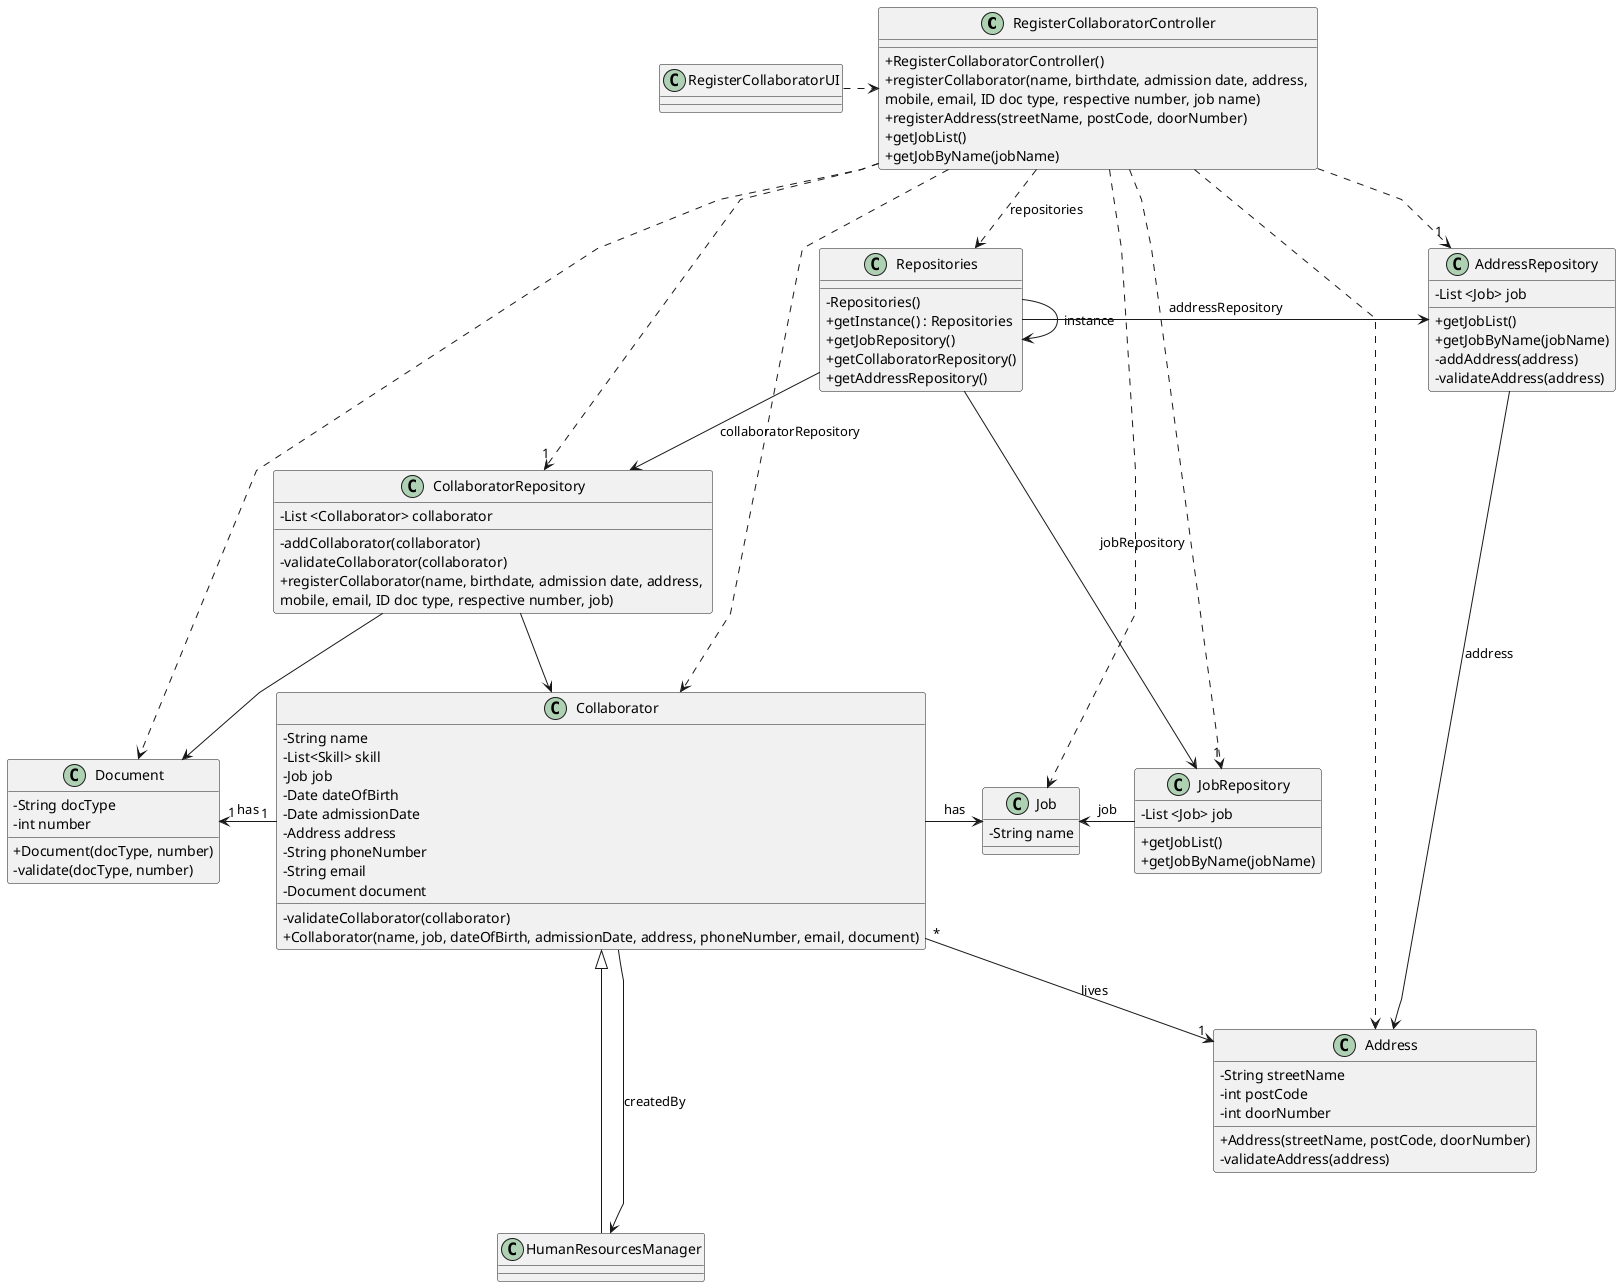 @startuml
'skinparam monochrome true
skinparam packageStyle rectangle
skinparam shadowing false
skinparam linetype polyline
'skinparam linetype orto

skinparam classAttributeIconSize 0

'left to right direction


class RegisterCollaboratorController {

    + RegisterCollaboratorController()
    + registerCollaborator(name, birthdate, admission date, address, \nmobile, email, ID doc type, respective number, job name)
    + registerAddress(streetName, postCode, doorNumber)
    + getJobList()
    + getJobByName(jobName)
}

class RegisterCollaboratorUI {
}

class Collaborator {
    -String name
    -List<Skill> skill
    -Job job
    -Date dateOfBirth
    -Date admissionDate
    -Address address
    -String phoneNumber
    -String email
    -Document document

    - validateCollaborator(collaborator)
    + Collaborator(name, job, dateOfBirth, admissionDate, address, phoneNumber, email, document)
}

class Address {
    -String streetName
    -int postCode
    -int doorNumber

    +Address(streetName, postCode, doorNumber)
    -validateAddress(address)
}

class HumanResourcesManager {
}

class Repositories {

    - Repositories()
    + getInstance() : Repositories
    + getJobRepository()
    + getCollaboratorRepository()
    + getAddressRepository()
}

class JobRepository {
    - List <Job> job

    + getJobList()
    + getJobByName(jobName)
}

class AddressRepository {
    - List <Job> job

    + getJobList()
    + getJobByName(jobName)
    -addAddress(address)
    -validateAddress(address)
}

class CollaboratorRepository {
    - List <Collaborator> collaborator

    - addCollaborator(collaborator)
    - validateCollaborator(collaborator)
    + registerCollaborator(name, birthdate, admission date, address, \nmobile, email, ID doc type, respective number, job)
}

class Job {
    -String name
}

class Document {
    -String docType
    -int number

    +Document(docType, number)
    -validate(docType, number)
}

Collaborator  <|---  HumanResourcesManager
Collaborator  -> Job : has
Collaborator "*" --> "1" Address : lives

HumanResourcesManager <--  Collaborator: createdBy

RegisterCollaboratorController .> Repositories : repositories
RegisterCollaboratorController ..> "1" JobRepository
RegisterCollaboratorController ...> "1" CollaboratorRepository
RegisterCollaboratorController ..> "1" AddressRepository
RegisterCollaboratorController ..> Collaborator
RegisterCollaboratorController ..> Job
RegisterCollaboratorController ..> Address
RegisterCollaboratorController ..> Document

RegisterCollaboratorUI .> RegisterCollaboratorController

Repositories -> Repositories : instance
Repositories -> JobRepository : jobRepository
Repositories -> AddressRepository : addressRepository
Repositories --> CollaboratorRepository : collaboratorRepository

CollaboratorRepository --> Collaborator
CollaboratorRepository --> Document

Job <- JobRepository : job

AddressRepository -> Address : address

Document "1" <- "1" Collaborator : has

@enduml